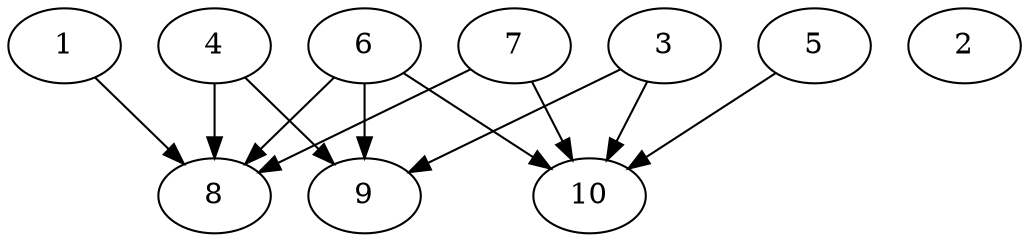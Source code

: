// DAG automatically generated by daggen at Thu Oct  3 13:58:05 2019
// ./daggen --dot -n 10 --ccr 0.4 --fat 0.9 --regular 0.9 --density 0.6 --mindata 5242880 --maxdata 52428800 
digraph G {
  1 [size="115310080", alpha="0.02", expect_size="46124032"] 
  1 -> 8 [size ="46124032"]
  2 [size="110796800", alpha="0.19", expect_size="44318720"] 
  3 [size="14348800", alpha="0.02", expect_size="5739520"] 
  3 -> 9 [size ="5739520"]
  3 -> 10 [size ="5739520"]
  4 [size="98744320", alpha="0.07", expect_size="39497728"] 
  4 -> 8 [size ="39497728"]
  4 -> 9 [size ="39497728"]
  5 [size="52943360", alpha="0.08", expect_size="21177344"] 
  5 -> 10 [size ="21177344"]
  6 [size="35358720", alpha="0.16", expect_size="14143488"] 
  6 -> 8 [size ="14143488"]
  6 -> 9 [size ="14143488"]
  6 -> 10 [size ="14143488"]
  7 [size="119413760", alpha="0.05", expect_size="47765504"] 
  7 -> 8 [size ="47765504"]
  7 -> 10 [size ="47765504"]
  8 [size="15805440", alpha="0.03", expect_size="6322176"] 
  9 [size="100392960", alpha="0.12", expect_size="40157184"] 
  10 [size="15129600", alpha="0.09", expect_size="6051840"] 
}
